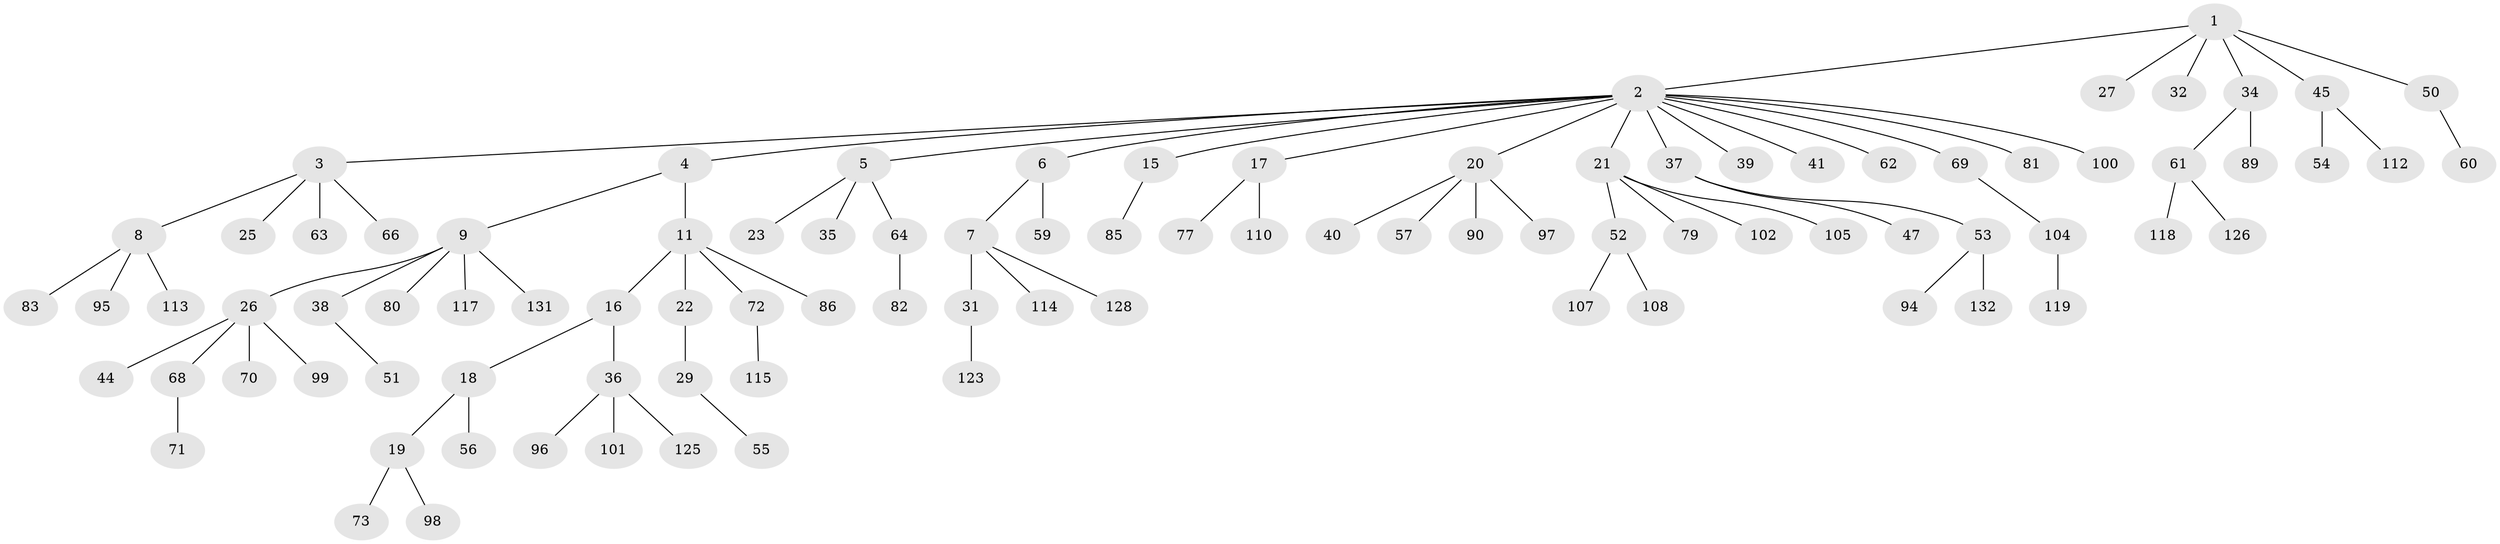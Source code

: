 // original degree distribution, {4: 0.05303030303030303, 8: 0.007575757575757576, 6: 0.022727272727272728, 3: 0.15151515151515152, 2: 0.22727272727272727, 5: 0.015151515151515152, 10: 0.007575757575757576, 1: 0.5151515151515151}
// Generated by graph-tools (version 1.1) at 2025/11/02/27/25 16:11:26]
// undirected, 94 vertices, 93 edges
graph export_dot {
graph [start="1"]
  node [color=gray90,style=filled];
  1 [super="+10"];
  2 [super="+14"];
  3 [super="+129"];
  4;
  5 [super="+13"];
  6 [super="+92"];
  7 [super="+28"];
  8 [super="+24"];
  9 [super="+109"];
  11 [super="+12"];
  15 [super="+48"];
  16;
  17 [super="+30"];
  18 [super="+42"];
  19;
  20 [super="+33"];
  21 [super="+76"];
  22;
  23 [super="+111"];
  25 [super="+124"];
  26 [super="+67"];
  27;
  29 [super="+46"];
  31;
  32;
  34 [super="+43"];
  35;
  36 [super="+75"];
  37 [super="+58"];
  38 [super="+130"];
  39;
  40 [super="+65"];
  41;
  44;
  45 [super="+49"];
  47;
  50;
  51;
  52 [super="+78"];
  53 [super="+84"];
  54;
  55;
  56;
  57;
  59 [super="+88"];
  60;
  61 [super="+93"];
  62;
  63;
  64 [super="+74"];
  66 [super="+106"];
  68;
  69 [super="+120"];
  70 [super="+122"];
  71;
  72 [super="+103"];
  73 [super="+91"];
  77;
  79;
  80 [super="+87"];
  81;
  82;
  83 [super="+116"];
  85;
  86;
  89;
  90;
  94;
  95;
  96;
  97;
  98;
  99;
  100;
  101;
  102;
  104;
  105;
  107;
  108;
  110 [super="+127"];
  112;
  113;
  114;
  115;
  117;
  118;
  119 [super="+121"];
  123;
  125;
  126;
  128;
  131;
  132;
  1 -- 2;
  1 -- 27;
  1 -- 50;
  1 -- 32;
  1 -- 34;
  1 -- 45;
  2 -- 3;
  2 -- 4;
  2 -- 5;
  2 -- 6;
  2 -- 15;
  2 -- 21;
  2 -- 100;
  2 -- 37;
  2 -- 69;
  2 -- 39;
  2 -- 41;
  2 -- 17;
  2 -- 81;
  2 -- 20;
  2 -- 62;
  3 -- 8;
  3 -- 25;
  3 -- 63;
  3 -- 66;
  4 -- 9;
  4 -- 11;
  5 -- 64;
  5 -- 35;
  5 -- 23;
  6 -- 7;
  6 -- 59;
  7 -- 31;
  7 -- 114;
  7 -- 128;
  8 -- 95;
  8 -- 113;
  8 -- 83;
  9 -- 26;
  9 -- 38;
  9 -- 80;
  9 -- 117;
  9 -- 131;
  11 -- 22;
  11 -- 72;
  11 -- 86;
  11 -- 16;
  15 -- 85;
  16 -- 18;
  16 -- 36;
  17 -- 77;
  17 -- 110;
  18 -- 19;
  18 -- 56;
  19 -- 73;
  19 -- 98;
  20 -- 90;
  20 -- 40;
  20 -- 57;
  20 -- 97;
  21 -- 52;
  21 -- 79;
  21 -- 102;
  21 -- 105;
  22 -- 29;
  26 -- 44;
  26 -- 70;
  26 -- 99;
  26 -- 68;
  29 -- 55;
  31 -- 123;
  34 -- 89;
  34 -- 61;
  36 -- 125;
  36 -- 96;
  36 -- 101;
  37 -- 47;
  37 -- 53;
  38 -- 51;
  45 -- 54;
  45 -- 112;
  50 -- 60;
  52 -- 107;
  52 -- 108;
  53 -- 132;
  53 -- 94;
  61 -- 118;
  61 -- 126;
  64 -- 82;
  68 -- 71;
  69 -- 104;
  72 -- 115;
  104 -- 119;
}

